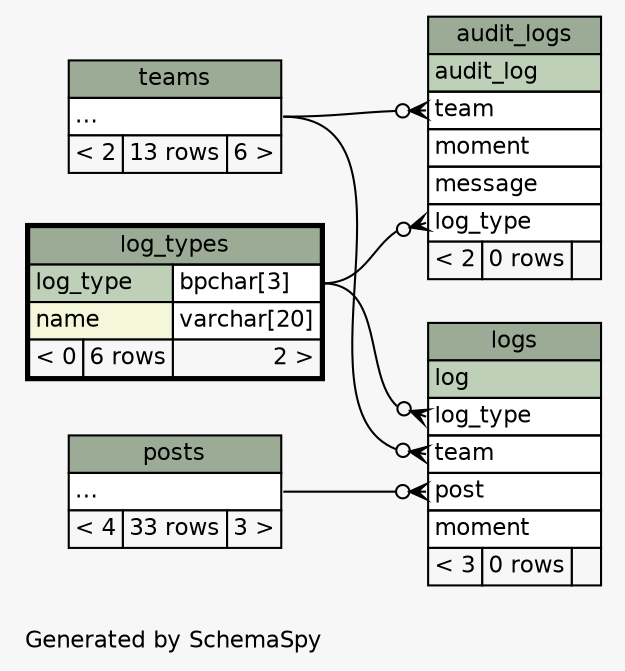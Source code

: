 // dot 2.40.1 on Linux 4.11.5-gentoo
// SchemaSpy rev 590
digraph "twoDegreesRelationshipsDiagram" {
  graph [
    rankdir="RL"
    bgcolor="#f7f7f7"
    label="\nGenerated by SchemaSpy"
    labeljust="l"
    nodesep="0.18"
    ranksep="0.46"
    fontname="Helvetica"
    fontsize="11"
  ];
  node [
    fontname="Helvetica"
    fontsize="11"
    shape="plaintext"
  ];
  edge [
    arrowsize="0.8"
  ];
  "audit_logs":"log_type":w -> "log_types":"log_type.type":e [arrowhead=none dir=back arrowtail=crowodot];
  "audit_logs":"team":w -> "teams":"elipses":e [arrowhead=none dir=back arrowtail=crowodot];
  "logs":"log_type":w -> "log_types":"log_type.type":e [arrowhead=none dir=back arrowtail=crowodot];
  "logs":"post":w -> "posts":"elipses":e [arrowhead=none dir=back arrowtail=crowodot];
  "logs":"team":w -> "teams":"elipses":e [arrowhead=none dir=back arrowtail=crowodot];
  "audit_logs" [
    label=<
    <TABLE BORDER="0" CELLBORDER="1" CELLSPACING="0" BGCOLOR="#ffffff">
      <TR><TD COLSPAN="3" BGCOLOR="#9bab96" ALIGN="CENTER">audit_logs</TD></TR>
      <TR><TD PORT="audit_log" COLSPAN="3" BGCOLOR="#bed1b8" ALIGN="LEFT">audit_log</TD></TR>
      <TR><TD PORT="team" COLSPAN="3" ALIGN="LEFT">team</TD></TR>
      <TR><TD PORT="moment" COLSPAN="3" ALIGN="LEFT">moment</TD></TR>
      <TR><TD PORT="message" COLSPAN="3" ALIGN="LEFT">message</TD></TR>
      <TR><TD PORT="log_type" COLSPAN="3" ALIGN="LEFT">log_type</TD></TR>
      <TR><TD ALIGN="LEFT" BGCOLOR="#f7f7f7">&lt; 2</TD><TD ALIGN="RIGHT" BGCOLOR="#f7f7f7">0 rows</TD><TD ALIGN="RIGHT" BGCOLOR="#f7f7f7">  </TD></TR>
    </TABLE>>
    URL="audit_logs.html"
    tooltip="audit_logs"
  ];
  "log_types" [
    label=<
    <TABLE BORDER="2" CELLBORDER="1" CELLSPACING="0" BGCOLOR="#ffffff">
      <TR><TD COLSPAN="3" BGCOLOR="#9bab96" ALIGN="CENTER">log_types</TD></TR>
      <TR><TD PORT="log_type" COLSPAN="2" BGCOLOR="#bed1b8" ALIGN="LEFT">log_type</TD><TD PORT="log_type.type" ALIGN="LEFT">bpchar[3]</TD></TR>
      <TR><TD PORT="name" COLSPAN="2" BGCOLOR="#f4f7da" ALIGN="LEFT">name</TD><TD PORT="name.type" ALIGN="LEFT">varchar[20]</TD></TR>
      <TR><TD ALIGN="LEFT" BGCOLOR="#f7f7f7">&lt; 0</TD><TD ALIGN="RIGHT" BGCOLOR="#f7f7f7">6 rows</TD><TD ALIGN="RIGHT" BGCOLOR="#f7f7f7">2 &gt;</TD></TR>
    </TABLE>>
    URL="log_types.html"
    tooltip="log_types"
  ];
  "logs" [
    label=<
    <TABLE BORDER="0" CELLBORDER="1" CELLSPACING="0" BGCOLOR="#ffffff">
      <TR><TD COLSPAN="3" BGCOLOR="#9bab96" ALIGN="CENTER">logs</TD></TR>
      <TR><TD PORT="log" COLSPAN="3" BGCOLOR="#bed1b8" ALIGN="LEFT">log</TD></TR>
      <TR><TD PORT="log_type" COLSPAN="3" ALIGN="LEFT">log_type</TD></TR>
      <TR><TD PORT="team" COLSPAN="3" ALIGN="LEFT">team</TD></TR>
      <TR><TD PORT="post" COLSPAN="3" ALIGN="LEFT">post</TD></TR>
      <TR><TD PORT="moment" COLSPAN="3" ALIGN="LEFT">moment</TD></TR>
      <TR><TD ALIGN="LEFT" BGCOLOR="#f7f7f7">&lt; 3</TD><TD ALIGN="RIGHT" BGCOLOR="#f7f7f7">0 rows</TD><TD ALIGN="RIGHT" BGCOLOR="#f7f7f7">  </TD></TR>
    </TABLE>>
    URL="logs.html"
    tooltip="logs"
  ];
  "posts" [
    label=<
    <TABLE BORDER="0" CELLBORDER="1" CELLSPACING="0" BGCOLOR="#ffffff">
      <TR><TD COLSPAN="3" BGCOLOR="#9bab96" ALIGN="CENTER">posts</TD></TR>
      <TR><TD PORT="elipses" COLSPAN="3" ALIGN="LEFT">...</TD></TR>
      <TR><TD ALIGN="LEFT" BGCOLOR="#f7f7f7">&lt; 4</TD><TD ALIGN="RIGHT" BGCOLOR="#f7f7f7">33 rows</TD><TD ALIGN="RIGHT" BGCOLOR="#f7f7f7">3 &gt;</TD></TR>
    </TABLE>>
    URL="posts.html"
    tooltip="posts"
  ];
  "teams" [
    label=<
    <TABLE BORDER="0" CELLBORDER="1" CELLSPACING="0" BGCOLOR="#ffffff">
      <TR><TD COLSPAN="3" BGCOLOR="#9bab96" ALIGN="CENTER">teams</TD></TR>
      <TR><TD PORT="elipses" COLSPAN="3" ALIGN="LEFT">...</TD></TR>
      <TR><TD ALIGN="LEFT" BGCOLOR="#f7f7f7">&lt; 2</TD><TD ALIGN="RIGHT" BGCOLOR="#f7f7f7">13 rows</TD><TD ALIGN="RIGHT" BGCOLOR="#f7f7f7">6 &gt;</TD></TR>
    </TABLE>>
    URL="teams.html"
    tooltip="teams"
  ];
}

